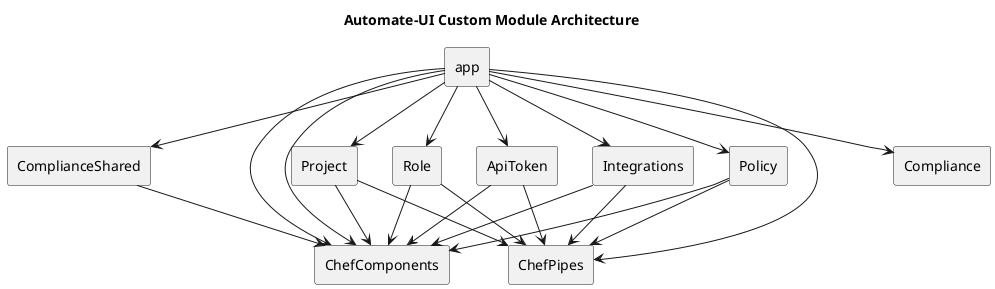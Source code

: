 @startuml automate-ui
title Automate-UI Custom Module Architecture

agent "app" as app
agent "ApiToken" as token
agent "ChefComponents" as shared
agent "ChefPipes" as pipes
agent "Compliance" as compliance
agent "ComplianceShared" as complianceShared
agent "Integrations" as integrations
agent "Policy" as policy
agent "Project" as project
agent "Role" as role

app --> token
app --> compliance
app --> complianceShared
app --> shared
app --> integrations
app --> policy
app --> project
app --> role

app --> shared
token --> shared
complianceShared --> shared
integrations --> shared
policy --> shared
project --> shared
role --> shared

app --> pipes
token --> pipes
integrations --> pipes
policy --> pipes
project --> pipes
role --> pipes

@enduml
